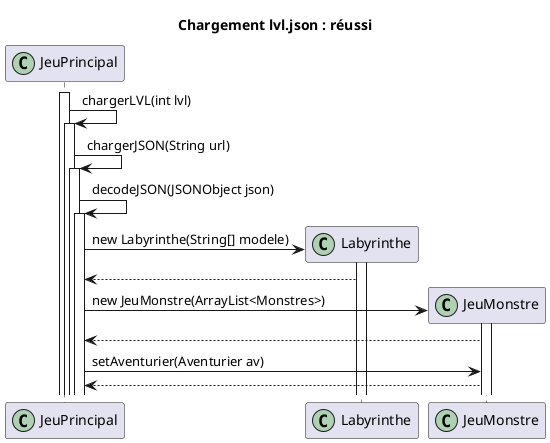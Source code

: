 @startuml 
title Chargement lvl.json : réussi
participant JeuPrincipal << (C,#ADD1B2) >>
participant Labyrinthe << (C,#ADD1B2) >>
participant JeuMonstre << (C,#ADD1B2) >>

activate JeuPrincipal
JeuPrincipal -> JeuPrincipal : chargerLVL(int lvl)
activate JeuPrincipal

JeuPrincipal -> JeuPrincipal : chargerJSON(String url)
activate JeuPrincipal

JeuPrincipal -> JeuPrincipal : decodeJSON(JSONObject json)
activate JeuPrincipal

create Labyrinthe
JeuPrincipal -> Labyrinthe : new Labyrinthe(String[] modele)
activate Labyrinthe
JeuPrincipal <-- Labyrinthe

create JeuMonstre
JeuPrincipal -> JeuMonstre : new JeuMonstre(ArrayList<Monstres>)
activate JeuMonstre
JeuPrincipal <-- JeuMonstre

JeuPrincipal -> JeuMonstre : setAventurier(Aventurier av)
JeuPrincipal <-- JeuMonstre

@enduml